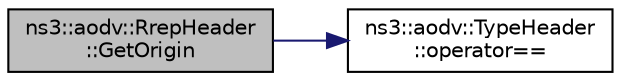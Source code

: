 digraph "ns3::aodv::RrepHeader::GetOrigin"
{
  edge [fontname="Helvetica",fontsize="10",labelfontname="Helvetica",labelfontsize="10"];
  node [fontname="Helvetica",fontsize="10",shape=record];
  rankdir="LR";
  Node1 [label="ns3::aodv::RrepHeader\l::GetOrigin",height=0.2,width=0.4,color="black", fillcolor="grey75", style="filled", fontcolor="black"];
  Node1 -> Node2 [color="midnightblue",fontsize="10",style="solid"];
  Node2 [label="ns3::aodv::TypeHeader\l::operator==",height=0.2,width=0.4,color="black", fillcolor="white", style="filled",URL="$d7/d53/classns3_1_1aodv_1_1TypeHeader.html#a25c9f3695e3ca3c8c8be1188fee35433"];
}
